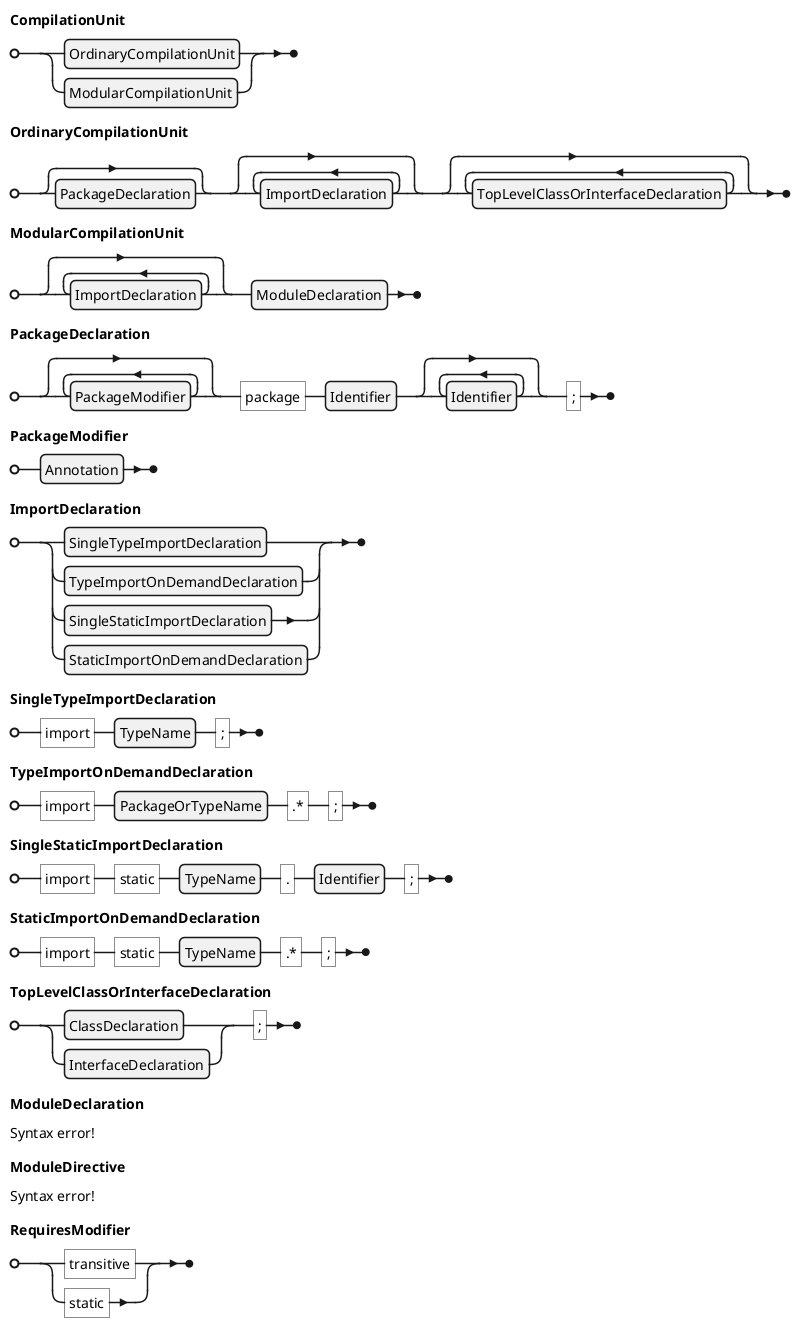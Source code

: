 @startebnf
CompilationUnit = OrdinaryCompilationUnit | ModularCompilationUnit;
OrdinaryCompilationUnit = [PackageDeclaration], {ImportDeclaration}, {TopLevelClassOrInterfaceDeclaration};
ModularCompilationUnit = {ImportDeclaration}, ModuleDeclaration;
PackageDeclaration = {PackageModifier}, "package", Identifier, {Identifier}, ";";
PackageModifier = Annotation;
ImportDeclaration = SingleTypeImportDeclaration | TypeImportOnDemandDeclaration | SingleStaticImportDeclaration | StaticImportOnDemandDeclaration;
SingleTypeImportDeclaration = "import", TypeName, ";";
TypeImportOnDemandDeclaration = "import", PackageOrTypeName, ".*", ";";
SingleStaticImportDeclaration = "import", "static", TypeName, ".", Identifier, ";";
StaticImportOnDemandDeclaration = "import", "static", TypeName, ".*", ";";
TopLevelClassOrInterfaceDeclaration = (ClassDeclaration | InterfaceDeclaration), ";";
ModuleDeclaration = {Annotation}, [open], "module", Identifier, {Identifier}, "{", {ModuleDirective} "}";
ModuleDirective = ("requires", {RequiresModifier}, ModuleName, ";") | ("exports", PackageName, ["to", ModuleName {"," ModuleName}], ";") | ("opens", PackageName, ["to" ModuleName {"," ModuleName}], ";") | ("uses", TypeName, ";") | ("provides", TypeName, "with", TypeName {"," TypeName}, ";");
RequiresModifier = "transitive" | "static";
@endebnf
